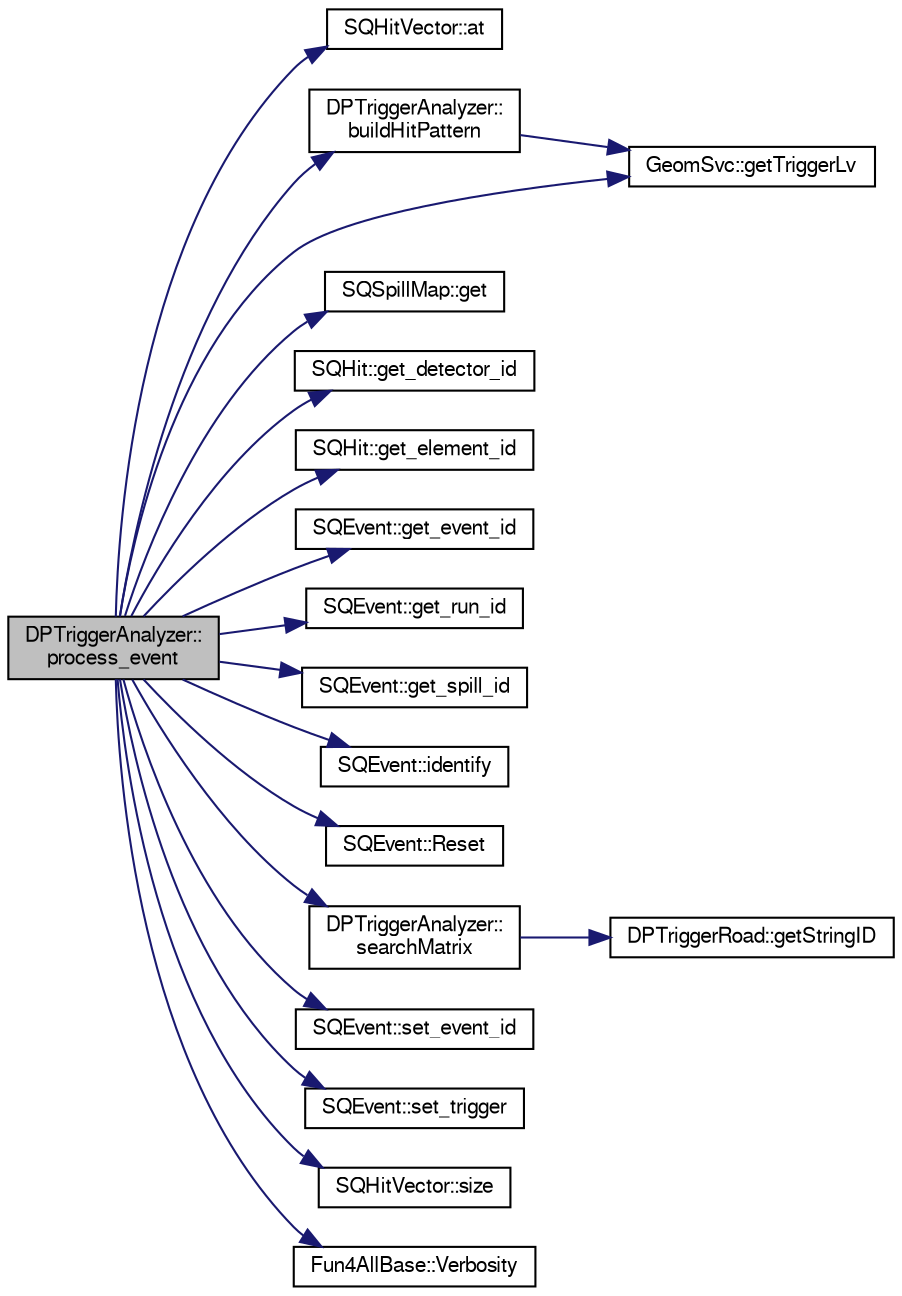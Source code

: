 digraph "DPTriggerAnalyzer::process_event"
{
  bgcolor="transparent";
  edge [fontname="FreeSans",fontsize="10",labelfontname="FreeSans",labelfontsize="10"];
  node [fontname="FreeSans",fontsize="10",shape=record];
  rankdir="LR";
  Node1 [label="DPTriggerAnalyzer::\lprocess_event",height=0.2,width=0.4,color="black", fillcolor="grey75", style="filled" fontcolor="black"];
  Node1 -> Node2 [color="midnightblue",fontsize="10",style="solid",fontname="FreeSans"];
  Node2 [label="SQHitVector::at",height=0.2,width=0.4,color="black",URL="$d9/dbc/classSQHitVector.html#a77ceaf92de0b9ab85eafad0770d0db4b"];
  Node1 -> Node3 [color="midnightblue",fontsize="10",style="solid",fontname="FreeSans"];
  Node3 [label="DPTriggerAnalyzer::\lbuildHitPattern",height=0.2,width=0.4,color="black",URL="$d8/dda/classDPTriggerAnalyzer.html#ae8833b58c2ebf1e3abf374c12857b548",tooltip="Test the trigger pattern. "];
  Node3 -> Node4 [color="midnightblue",fontsize="10",style="solid",fontname="FreeSans"];
  Node4 [label="GeomSvc::getTriggerLv",height=0.2,width=0.4,color="black",URL="$d0/da0/classGeomSvc.html#a02106d941a621571f026982bc1c09bdc"];
  Node1 -> Node5 [color="midnightblue",fontsize="10",style="solid",fontname="FreeSans"];
  Node5 [label="SQSpillMap::get",height=0.2,width=0.4,color="black",URL="$d7/d87/classSQSpillMap.html#a1351e39720be4745cbed2b2a1f0f33ea"];
  Node1 -> Node6 [color="midnightblue",fontsize="10",style="solid",fontname="FreeSans"];
  Node6 [label="SQHit::get_detector_id",height=0.2,width=0.4,color="black",URL="$de/d79/classSQHit.html#acae7667f8a85fd1de5ae611b8c51fb33"];
  Node1 -> Node7 [color="midnightblue",fontsize="10",style="solid",fontname="FreeSans"];
  Node7 [label="SQHit::get_element_id",height=0.2,width=0.4,color="black",URL="$de/d79/classSQHit.html#a4ce14b27ab63d03e5f3aab541b2efe26"];
  Node1 -> Node8 [color="midnightblue",fontsize="10",style="solid",fontname="FreeSans"];
  Node8 [label="SQEvent::get_event_id",height=0.2,width=0.4,color="black",URL="$d9/dd7/classSQEvent.html#ae99eb349fe38c0a3e655cadeecb8772a"];
  Node1 -> Node9 [color="midnightblue",fontsize="10",style="solid",fontname="FreeSans"];
  Node9 [label="SQEvent::get_run_id",height=0.2,width=0.4,color="black",URL="$d9/dd7/classSQEvent.html#a392d15330793852b00fa9bc842604dca"];
  Node1 -> Node10 [color="midnightblue",fontsize="10",style="solid",fontname="FreeSans"];
  Node10 [label="SQEvent::get_spill_id",height=0.2,width=0.4,color="black",URL="$d9/dd7/classSQEvent.html#ac6da8f0b44b8858c40d7e4ec97fe0680"];
  Node1 -> Node4 [color="midnightblue",fontsize="10",style="solid",fontname="FreeSans"];
  Node1 -> Node11 [color="midnightblue",fontsize="10",style="solid",fontname="FreeSans"];
  Node11 [label="SQEvent::identify",height=0.2,width=0.4,color="black",URL="$d9/dd7/classSQEvent.html#a7499c02aa83432effd6d762a4c5b1830"];
  Node1 -> Node12 [color="midnightblue",fontsize="10",style="solid",fontname="FreeSans"];
  Node12 [label="SQEvent::Reset",height=0.2,width=0.4,color="black",URL="$d9/dd7/classSQEvent.html#a116ab5198290bfea9f57748a527102ca",tooltip="Clear Event. "];
  Node1 -> Node13 [color="midnightblue",fontsize="10",style="solid",fontname="FreeSans"];
  Node13 [label="DPTriggerAnalyzer::\lsearchMatrix",height=0.2,width=0.4,color="black",URL="$d8/dda/classDPTriggerAnalyzer.html#afedfc5e24e178733d52c4982bfd0a300",tooltip="search for possible roads "];
  Node13 -> Node14 [color="midnightblue",fontsize="10",style="solid",fontname="FreeSans"];
  Node14 [label="DPTriggerRoad::getStringID",height=0.2,width=0.4,color="black",URL="$da/d6a/classDPTriggerRoad.html#ac0a7e7c7e2950de1b63707762286318d"];
  Node1 -> Node15 [color="midnightblue",fontsize="10",style="solid",fontname="FreeSans"];
  Node15 [label="SQEvent::set_event_id",height=0.2,width=0.4,color="black",URL="$d9/dd7/classSQEvent.html#a838679aeba51973a3d3252491706430a"];
  Node1 -> Node16 [color="midnightblue",fontsize="10",style="solid",fontname="FreeSans"];
  Node16 [label="SQEvent::set_trigger",height=0.2,width=0.4,color="black",URL="$d9/dd7/classSQEvent.html#abb5b1e5eb1b6492822c2236a78b6b3e9"];
  Node1 -> Node17 [color="midnightblue",fontsize="10",style="solid",fontname="FreeSans"];
  Node17 [label="SQHitVector::size",height=0.2,width=0.4,color="black",URL="$d9/dbc/classSQHitVector.html#a7c3abb0e9b5625a54b979de9427a377f"];
  Node1 -> Node18 [color="midnightblue",fontsize="10",style="solid",fontname="FreeSans"];
  Node18 [label="Fun4AllBase::Verbosity",height=0.2,width=0.4,color="black",URL="$d5/dec/classFun4AllBase.html#a8a5c77a92bdac6bc043476e132379a40",tooltip="Gets the verbosity of this module. "];
}

